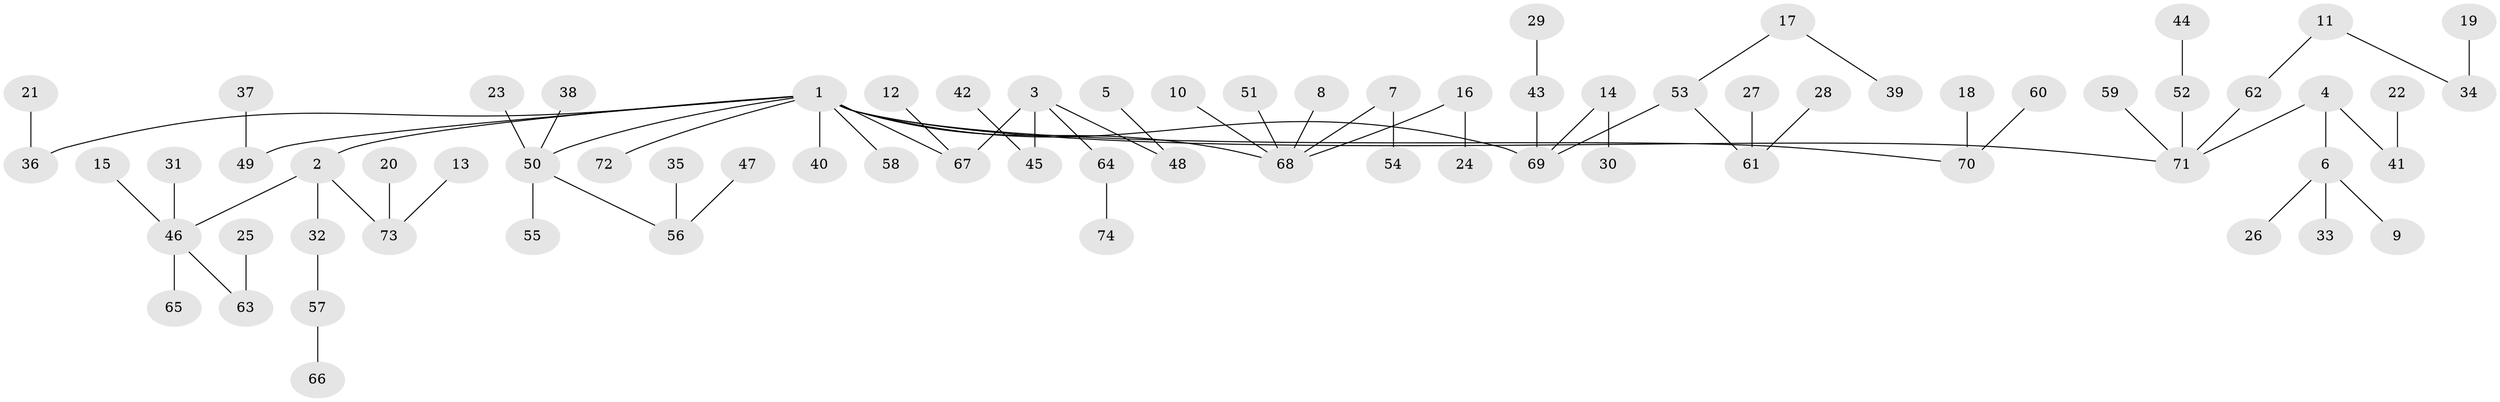 // original degree distribution, {6: 0.02702702702702703, 4: 0.060810810810810814, 3: 0.14864864864864866, 7: 0.006756756756756757, 5: 0.033783783783783786, 1: 0.527027027027027, 2: 0.19594594594594594}
// Generated by graph-tools (version 1.1) at 2025/26/03/09/25 03:26:25]
// undirected, 74 vertices, 73 edges
graph export_dot {
graph [start="1"]
  node [color=gray90,style=filled];
  1;
  2;
  3;
  4;
  5;
  6;
  7;
  8;
  9;
  10;
  11;
  12;
  13;
  14;
  15;
  16;
  17;
  18;
  19;
  20;
  21;
  22;
  23;
  24;
  25;
  26;
  27;
  28;
  29;
  30;
  31;
  32;
  33;
  34;
  35;
  36;
  37;
  38;
  39;
  40;
  41;
  42;
  43;
  44;
  45;
  46;
  47;
  48;
  49;
  50;
  51;
  52;
  53;
  54;
  55;
  56;
  57;
  58;
  59;
  60;
  61;
  62;
  63;
  64;
  65;
  66;
  67;
  68;
  69;
  70;
  71;
  72;
  73;
  74;
  1 -- 2 [weight=1.0];
  1 -- 36 [weight=1.0];
  1 -- 40 [weight=1.0];
  1 -- 49 [weight=1.0];
  1 -- 50 [weight=1.0];
  1 -- 58 [weight=1.0];
  1 -- 67 [weight=1.0];
  1 -- 68 [weight=1.0];
  1 -- 69 [weight=1.0];
  1 -- 70 [weight=1.0];
  1 -- 71 [weight=1.0];
  1 -- 72 [weight=1.0];
  2 -- 32 [weight=1.0];
  2 -- 46 [weight=1.0];
  2 -- 73 [weight=1.0];
  3 -- 45 [weight=1.0];
  3 -- 48 [weight=1.0];
  3 -- 64 [weight=1.0];
  3 -- 67 [weight=1.0];
  4 -- 6 [weight=1.0];
  4 -- 41 [weight=1.0];
  4 -- 71 [weight=1.0];
  5 -- 48 [weight=1.0];
  6 -- 9 [weight=1.0];
  6 -- 26 [weight=1.0];
  6 -- 33 [weight=1.0];
  7 -- 54 [weight=1.0];
  7 -- 68 [weight=1.0];
  8 -- 68 [weight=1.0];
  10 -- 68 [weight=1.0];
  11 -- 34 [weight=1.0];
  11 -- 62 [weight=1.0];
  12 -- 67 [weight=1.0];
  13 -- 73 [weight=1.0];
  14 -- 30 [weight=1.0];
  14 -- 69 [weight=1.0];
  15 -- 46 [weight=1.0];
  16 -- 24 [weight=1.0];
  16 -- 68 [weight=1.0];
  17 -- 39 [weight=1.0];
  17 -- 53 [weight=1.0];
  18 -- 70 [weight=1.0];
  19 -- 34 [weight=1.0];
  20 -- 73 [weight=1.0];
  21 -- 36 [weight=1.0];
  22 -- 41 [weight=1.0];
  23 -- 50 [weight=1.0];
  25 -- 63 [weight=1.0];
  27 -- 61 [weight=1.0];
  28 -- 61 [weight=1.0];
  29 -- 43 [weight=1.0];
  31 -- 46 [weight=1.0];
  32 -- 57 [weight=1.0];
  35 -- 56 [weight=1.0];
  37 -- 49 [weight=1.0];
  38 -- 50 [weight=1.0];
  42 -- 45 [weight=1.0];
  43 -- 69 [weight=1.0];
  44 -- 52 [weight=1.0];
  46 -- 63 [weight=1.0];
  46 -- 65 [weight=1.0];
  47 -- 56 [weight=1.0];
  50 -- 55 [weight=1.0];
  50 -- 56 [weight=1.0];
  51 -- 68 [weight=1.0];
  52 -- 71 [weight=1.0];
  53 -- 61 [weight=1.0];
  53 -- 69 [weight=1.0];
  57 -- 66 [weight=1.0];
  59 -- 71 [weight=1.0];
  60 -- 70 [weight=1.0];
  62 -- 71 [weight=1.0];
  64 -- 74 [weight=1.0];
}

